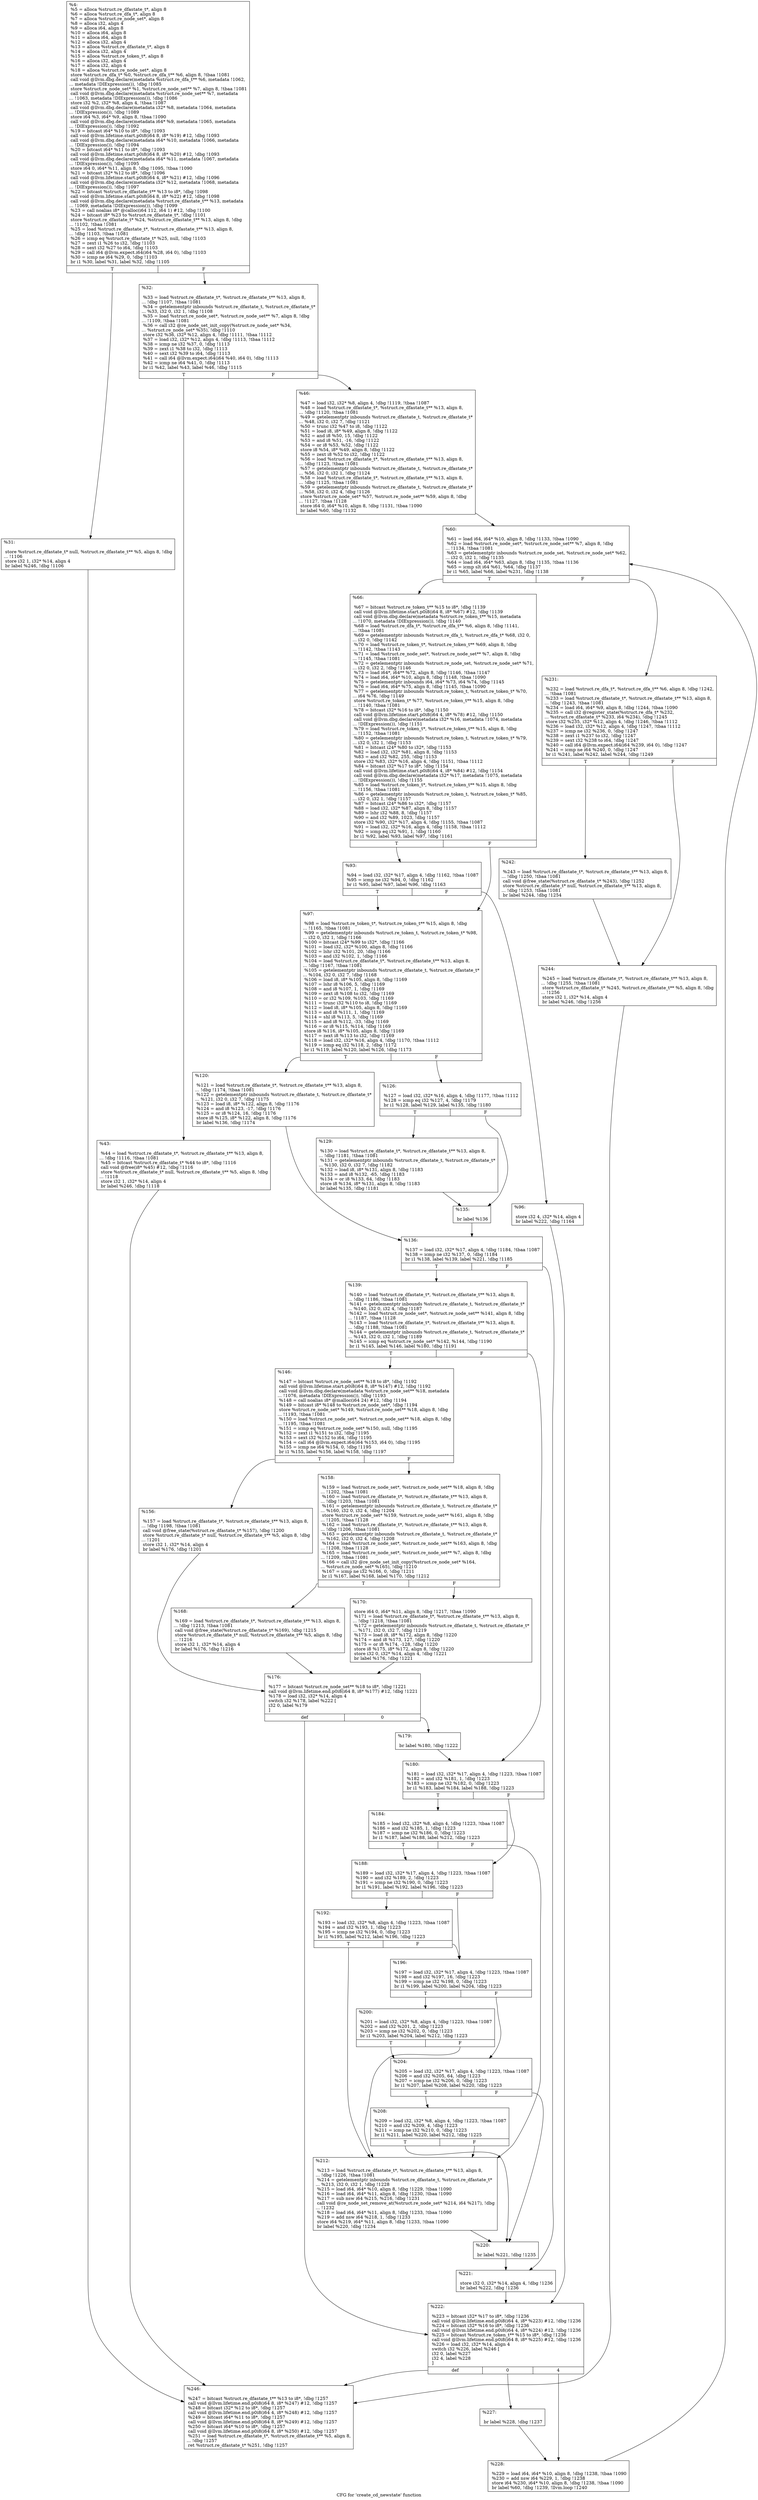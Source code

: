 digraph "CFG for 'create_cd_newstate' function" {
	label="CFG for 'create_cd_newstate' function";

	Node0xb0e470 [shape=record,label="{%4:\l  %5 = alloca %struct.re_dfastate_t*, align 8\l  %6 = alloca %struct.re_dfa_t*, align 8\l  %7 = alloca %struct.re_node_set*, align 8\l  %8 = alloca i32, align 4\l  %9 = alloca i64, align 8\l  %10 = alloca i64, align 8\l  %11 = alloca i64, align 8\l  %12 = alloca i32, align 4\l  %13 = alloca %struct.re_dfastate_t*, align 8\l  %14 = alloca i32, align 4\l  %15 = alloca %struct.re_token_t*, align 8\l  %16 = alloca i32, align 4\l  %17 = alloca i32, align 4\l  %18 = alloca %struct.re_node_set*, align 8\l  store %struct.re_dfa_t* %0, %struct.re_dfa_t** %6, align 8, !tbaa !1081\l  call void @llvm.dbg.declare(metadata %struct.re_dfa_t** %6, metadata !1062,\l... metadata !DIExpression()), !dbg !1085\l  store %struct.re_node_set* %1, %struct.re_node_set** %7, align 8, !tbaa !1081\l  call void @llvm.dbg.declare(metadata %struct.re_node_set** %7, metadata\l... !1063, metadata !DIExpression()), !dbg !1086\l  store i32 %2, i32* %8, align 4, !tbaa !1087\l  call void @llvm.dbg.declare(metadata i32* %8, metadata !1064, metadata\l... !DIExpression()), !dbg !1089\l  store i64 %3, i64* %9, align 8, !tbaa !1090\l  call void @llvm.dbg.declare(metadata i64* %9, metadata !1065, metadata\l... !DIExpression()), !dbg !1092\l  %19 = bitcast i64* %10 to i8*, !dbg !1093\l  call void @llvm.lifetime.start.p0i8(i64 8, i8* %19) #12, !dbg !1093\l  call void @llvm.dbg.declare(metadata i64* %10, metadata !1066, metadata\l... !DIExpression()), !dbg !1094\l  %20 = bitcast i64* %11 to i8*, !dbg !1093\l  call void @llvm.lifetime.start.p0i8(i64 8, i8* %20) #12, !dbg !1093\l  call void @llvm.dbg.declare(metadata i64* %11, metadata !1067, metadata\l... !DIExpression()), !dbg !1095\l  store i64 0, i64* %11, align 8, !dbg !1095, !tbaa !1090\l  %21 = bitcast i32* %12 to i8*, !dbg !1096\l  call void @llvm.lifetime.start.p0i8(i64 4, i8* %21) #12, !dbg !1096\l  call void @llvm.dbg.declare(metadata i32* %12, metadata !1068, metadata\l... !DIExpression()), !dbg !1097\l  %22 = bitcast %struct.re_dfastate_t** %13 to i8*, !dbg !1098\l  call void @llvm.lifetime.start.p0i8(i64 8, i8* %22) #12, !dbg !1098\l  call void @llvm.dbg.declare(metadata %struct.re_dfastate_t** %13, metadata\l... !1069, metadata !DIExpression()), !dbg !1099\l  %23 = call noalias i8* @calloc(i64 112, i64 1) #12, !dbg !1100\l  %24 = bitcast i8* %23 to %struct.re_dfastate_t*, !dbg !1101\l  store %struct.re_dfastate_t* %24, %struct.re_dfastate_t** %13, align 8, !dbg\l... !1102, !tbaa !1081\l  %25 = load %struct.re_dfastate_t*, %struct.re_dfastate_t** %13, align 8,\l... !dbg !1103, !tbaa !1081\l  %26 = icmp eq %struct.re_dfastate_t* %25, null, !dbg !1103\l  %27 = zext i1 %26 to i32, !dbg !1103\l  %28 = sext i32 %27 to i64, !dbg !1103\l  %29 = call i64 @llvm.expect.i64(i64 %28, i64 0), !dbg !1103\l  %30 = icmp ne i64 %29, 0, !dbg !1103\l  br i1 %30, label %31, label %32, !dbg !1105\l|{<s0>T|<s1>F}}"];
	Node0xb0e470:s0 -> Node0xb11010;
	Node0xb0e470:s1 -> Node0xb11060;
	Node0xb11010 [shape=record,label="{%31:\l\l  store %struct.re_dfastate_t* null, %struct.re_dfastate_t** %5, align 8, !dbg\l... !1106\l  store i32 1, i32* %14, align 4\l  br label %246, !dbg !1106\l}"];
	Node0xb11010 -> Node0xb11c40;
	Node0xb11060 [shape=record,label="{%32:\l\l  %33 = load %struct.re_dfastate_t*, %struct.re_dfastate_t** %13, align 8,\l... !dbg !1107, !tbaa !1081\l  %34 = getelementptr inbounds %struct.re_dfastate_t, %struct.re_dfastate_t*\l... %33, i32 0, i32 1, !dbg !1108\l  %35 = load %struct.re_node_set*, %struct.re_node_set** %7, align 8, !dbg\l... !1109, !tbaa !1081\l  %36 = call i32 @re_node_set_init_copy(%struct.re_node_set* %34,\l... %struct.re_node_set* %35), !dbg !1110\l  store i32 %36, i32* %12, align 4, !dbg !1111, !tbaa !1112\l  %37 = load i32, i32* %12, align 4, !dbg !1113, !tbaa !1112\l  %38 = icmp ne i32 %37, 0, !dbg !1113\l  %39 = zext i1 %38 to i32, !dbg !1113\l  %40 = sext i32 %39 to i64, !dbg !1113\l  %41 = call i64 @llvm.expect.i64(i64 %40, i64 0), !dbg !1113\l  %42 = icmp ne i64 %41, 0, !dbg !1113\l  br i1 %42, label %43, label %46, !dbg !1115\l|{<s0>T|<s1>F}}"];
	Node0xb11060:s0 -> Node0xb110b0;
	Node0xb11060:s1 -> Node0xb11100;
	Node0xb110b0 [shape=record,label="{%43:\l\l  %44 = load %struct.re_dfastate_t*, %struct.re_dfastate_t** %13, align 8,\l... !dbg !1116, !tbaa !1081\l  %45 = bitcast %struct.re_dfastate_t* %44 to i8*, !dbg !1116\l  call void @free(i8* %45) #12, !dbg !1116\l  store %struct.re_dfastate_t* null, %struct.re_dfastate_t** %5, align 8, !dbg\l... !1118\l  store i32 1, i32* %14, align 4\l  br label %246, !dbg !1118\l}"];
	Node0xb110b0 -> Node0xb11c40;
	Node0xb11100 [shape=record,label="{%46:\l\l  %47 = load i32, i32* %8, align 4, !dbg !1119, !tbaa !1087\l  %48 = load %struct.re_dfastate_t*, %struct.re_dfastate_t** %13, align 8,\l... !dbg !1120, !tbaa !1081\l  %49 = getelementptr inbounds %struct.re_dfastate_t, %struct.re_dfastate_t*\l... %48, i32 0, i32 7, !dbg !1121\l  %50 = trunc i32 %47 to i8, !dbg !1122\l  %51 = load i8, i8* %49, align 8, !dbg !1122\l  %52 = and i8 %50, 15, !dbg !1122\l  %53 = and i8 %51, -16, !dbg !1122\l  %54 = or i8 %53, %52, !dbg !1122\l  store i8 %54, i8* %49, align 8, !dbg !1122\l  %55 = zext i8 %52 to i32, !dbg !1122\l  %56 = load %struct.re_dfastate_t*, %struct.re_dfastate_t** %13, align 8,\l... !dbg !1123, !tbaa !1081\l  %57 = getelementptr inbounds %struct.re_dfastate_t, %struct.re_dfastate_t*\l... %56, i32 0, i32 1, !dbg !1124\l  %58 = load %struct.re_dfastate_t*, %struct.re_dfastate_t** %13, align 8,\l... !dbg !1125, !tbaa !1081\l  %59 = getelementptr inbounds %struct.re_dfastate_t, %struct.re_dfastate_t*\l... %58, i32 0, i32 4, !dbg !1126\l  store %struct.re_node_set* %57, %struct.re_node_set** %59, align 8, !dbg\l... !1127, !tbaa !1128\l  store i64 0, i64* %10, align 8, !dbg !1131, !tbaa !1090\l  br label %60, !dbg !1132\l}"];
	Node0xb11100 -> Node0xb11150;
	Node0xb11150 [shape=record,label="{%60:\l\l  %61 = load i64, i64* %10, align 8, !dbg !1133, !tbaa !1090\l  %62 = load %struct.re_node_set*, %struct.re_node_set** %7, align 8, !dbg\l... !1134, !tbaa !1081\l  %63 = getelementptr inbounds %struct.re_node_set, %struct.re_node_set* %62,\l... i32 0, i32 1, !dbg !1135\l  %64 = load i64, i64* %63, align 8, !dbg !1135, !tbaa !1136\l  %65 = icmp slt i64 %61, %64, !dbg !1137\l  br i1 %65, label %66, label %231, !dbg !1138\l|{<s0>T|<s1>F}}"];
	Node0xb11150:s0 -> Node0xb111a0;
	Node0xb11150:s1 -> Node0xb11b50;
	Node0xb111a0 [shape=record,label="{%66:\l\l  %67 = bitcast %struct.re_token_t** %15 to i8*, !dbg !1139\l  call void @llvm.lifetime.start.p0i8(i64 8, i8* %67) #12, !dbg !1139\l  call void @llvm.dbg.declare(metadata %struct.re_token_t** %15, metadata\l... !1070, metadata !DIExpression()), !dbg !1140\l  %68 = load %struct.re_dfa_t*, %struct.re_dfa_t** %6, align 8, !dbg !1141,\l... !tbaa !1081\l  %69 = getelementptr inbounds %struct.re_dfa_t, %struct.re_dfa_t* %68, i32 0,\l... i32 0, !dbg !1142\l  %70 = load %struct.re_token_t*, %struct.re_token_t** %69, align 8, !dbg\l... !1142, !tbaa !1143\l  %71 = load %struct.re_node_set*, %struct.re_node_set** %7, align 8, !dbg\l... !1145, !tbaa !1081\l  %72 = getelementptr inbounds %struct.re_node_set, %struct.re_node_set* %71,\l... i32 0, i32 2, !dbg !1146\l  %73 = load i64*, i64** %72, align 8, !dbg !1146, !tbaa !1147\l  %74 = load i64, i64* %10, align 8, !dbg !1148, !tbaa !1090\l  %75 = getelementptr inbounds i64, i64* %73, i64 %74, !dbg !1145\l  %76 = load i64, i64* %75, align 8, !dbg !1145, !tbaa !1090\l  %77 = getelementptr inbounds %struct.re_token_t, %struct.re_token_t* %70,\l... i64 %76, !dbg !1149\l  store %struct.re_token_t* %77, %struct.re_token_t** %15, align 8, !dbg\l... !1140, !tbaa !1081\l  %78 = bitcast i32* %16 to i8*, !dbg !1150\l  call void @llvm.lifetime.start.p0i8(i64 4, i8* %78) #12, !dbg !1150\l  call void @llvm.dbg.declare(metadata i32* %16, metadata !1074, metadata\l... !DIExpression()), !dbg !1151\l  %79 = load %struct.re_token_t*, %struct.re_token_t** %15, align 8, !dbg\l... !1152, !tbaa !1081\l  %80 = getelementptr inbounds %struct.re_token_t, %struct.re_token_t* %79,\l... i32 0, i32 1, !dbg !1153\l  %81 = bitcast i24* %80 to i32*, !dbg !1153\l  %82 = load i32, i32* %81, align 8, !dbg !1153\l  %83 = and i32 %82, 255, !dbg !1153\l  store i32 %83, i32* %16, align 4, !dbg !1151, !tbaa !1112\l  %84 = bitcast i32* %17 to i8*, !dbg !1154\l  call void @llvm.lifetime.start.p0i8(i64 4, i8* %84) #12, !dbg !1154\l  call void @llvm.dbg.declare(metadata i32* %17, metadata !1075, metadata\l... !DIExpression()), !dbg !1155\l  %85 = load %struct.re_token_t*, %struct.re_token_t** %15, align 8, !dbg\l... !1156, !tbaa !1081\l  %86 = getelementptr inbounds %struct.re_token_t, %struct.re_token_t* %85,\l... i32 0, i32 1, !dbg !1157\l  %87 = bitcast i24* %86 to i32*, !dbg !1157\l  %88 = load i32, i32* %87, align 8, !dbg !1157\l  %89 = lshr i32 %88, 8, !dbg !1157\l  %90 = and i32 %89, 1023, !dbg !1157\l  store i32 %90, i32* %17, align 4, !dbg !1155, !tbaa !1087\l  %91 = load i32, i32* %16, align 4, !dbg !1158, !tbaa !1112\l  %92 = icmp eq i32 %91, 1, !dbg !1160\l  br i1 %92, label %93, label %97, !dbg !1161\l|{<s0>T|<s1>F}}"];
	Node0xb111a0:s0 -> Node0xb111f0;
	Node0xb111a0:s1 -> Node0xb11290;
	Node0xb111f0 [shape=record,label="{%93:\l\l  %94 = load i32, i32* %17, align 4, !dbg !1162, !tbaa !1087\l  %95 = icmp ne i32 %94, 0, !dbg !1162\l  br i1 %95, label %97, label %96, !dbg !1163\l|{<s0>T|<s1>F}}"];
	Node0xb111f0:s0 -> Node0xb11290;
	Node0xb111f0:s1 -> Node0xb11240;
	Node0xb11240 [shape=record,label="{%96:\l\l  store i32 4, i32* %14, align 4\l  br label %222, !dbg !1164\l}"];
	Node0xb11240 -> Node0xb11a60;
	Node0xb11290 [shape=record,label="{%97:\l\l  %98 = load %struct.re_token_t*, %struct.re_token_t** %15, align 8, !dbg\l... !1165, !tbaa !1081\l  %99 = getelementptr inbounds %struct.re_token_t, %struct.re_token_t* %98,\l... i32 0, i32 1, !dbg !1166\l  %100 = bitcast i24* %99 to i32*, !dbg !1166\l  %101 = load i32, i32* %100, align 8, !dbg !1166\l  %102 = lshr i32 %101, 20, !dbg !1166\l  %103 = and i32 %102, 1, !dbg !1166\l  %104 = load %struct.re_dfastate_t*, %struct.re_dfastate_t** %13, align 8,\l... !dbg !1167, !tbaa !1081\l  %105 = getelementptr inbounds %struct.re_dfastate_t, %struct.re_dfastate_t*\l... %104, i32 0, i32 7, !dbg !1168\l  %106 = load i8, i8* %105, align 8, !dbg !1169\l  %107 = lshr i8 %106, 5, !dbg !1169\l  %108 = and i8 %107, 1, !dbg !1169\l  %109 = zext i8 %108 to i32, !dbg !1169\l  %110 = or i32 %109, %103, !dbg !1169\l  %111 = trunc i32 %110 to i8, !dbg !1169\l  %112 = load i8, i8* %105, align 8, !dbg !1169\l  %113 = and i8 %111, 1, !dbg !1169\l  %114 = shl i8 %113, 5, !dbg !1169\l  %115 = and i8 %112, -33, !dbg !1169\l  %116 = or i8 %115, %114, !dbg !1169\l  store i8 %116, i8* %105, align 8, !dbg !1169\l  %117 = zext i8 %113 to i32, !dbg !1169\l  %118 = load i32, i32* %16, align 4, !dbg !1170, !tbaa !1112\l  %119 = icmp eq i32 %118, 2, !dbg !1172\l  br i1 %119, label %120, label %126, !dbg !1173\l|{<s0>T|<s1>F}}"];
	Node0xb11290:s0 -> Node0xb112e0;
	Node0xb11290:s1 -> Node0xb11330;
	Node0xb112e0 [shape=record,label="{%120:\l\l  %121 = load %struct.re_dfastate_t*, %struct.re_dfastate_t** %13, align 8,\l... !dbg !1174, !tbaa !1081\l  %122 = getelementptr inbounds %struct.re_dfastate_t, %struct.re_dfastate_t*\l... %121, i32 0, i32 7, !dbg !1175\l  %123 = load i8, i8* %122, align 8, !dbg !1176\l  %124 = and i8 %123, -17, !dbg !1176\l  %125 = or i8 %124, 16, !dbg !1176\l  store i8 %125, i8* %122, align 8, !dbg !1176\l  br label %136, !dbg !1174\l}"];
	Node0xb112e0 -> Node0xb11420;
	Node0xb11330 [shape=record,label="{%126:\l\l  %127 = load i32, i32* %16, align 4, !dbg !1177, !tbaa !1112\l  %128 = icmp eq i32 %127, 4, !dbg !1179\l  br i1 %128, label %129, label %135, !dbg !1180\l|{<s0>T|<s1>F}}"];
	Node0xb11330:s0 -> Node0xb11380;
	Node0xb11330:s1 -> Node0xb113d0;
	Node0xb11380 [shape=record,label="{%129:\l\l  %130 = load %struct.re_dfastate_t*, %struct.re_dfastate_t** %13, align 8,\l... !dbg !1181, !tbaa !1081\l  %131 = getelementptr inbounds %struct.re_dfastate_t, %struct.re_dfastate_t*\l... %130, i32 0, i32 7, !dbg !1182\l  %132 = load i8, i8* %131, align 8, !dbg !1183\l  %133 = and i8 %132, -65, !dbg !1183\l  %134 = or i8 %133, 64, !dbg !1183\l  store i8 %134, i8* %131, align 8, !dbg !1183\l  br label %135, !dbg !1181\l}"];
	Node0xb11380 -> Node0xb113d0;
	Node0xb113d0 [shape=record,label="{%135:\l\l  br label %136\l}"];
	Node0xb113d0 -> Node0xb11420;
	Node0xb11420 [shape=record,label="{%136:\l\l  %137 = load i32, i32* %17, align 4, !dbg !1184, !tbaa !1087\l  %138 = icmp ne i32 %137, 0, !dbg !1184\l  br i1 %138, label %139, label %221, !dbg !1185\l|{<s0>T|<s1>F}}"];
	Node0xb11420:s0 -> Node0xb11470;
	Node0xb11420:s1 -> Node0xb11a10;
	Node0xb11470 [shape=record,label="{%139:\l\l  %140 = load %struct.re_dfastate_t*, %struct.re_dfastate_t** %13, align 8,\l... !dbg !1186, !tbaa !1081\l  %141 = getelementptr inbounds %struct.re_dfastate_t, %struct.re_dfastate_t*\l... %140, i32 0, i32 4, !dbg !1187\l  %142 = load %struct.re_node_set*, %struct.re_node_set** %141, align 8, !dbg\l... !1187, !tbaa !1128\l  %143 = load %struct.re_dfastate_t*, %struct.re_dfastate_t** %13, align 8,\l... !dbg !1188, !tbaa !1081\l  %144 = getelementptr inbounds %struct.re_dfastate_t, %struct.re_dfastate_t*\l... %143, i32 0, i32 1, !dbg !1189\l  %145 = icmp eq %struct.re_node_set* %142, %144, !dbg !1190\l  br i1 %145, label %146, label %180, !dbg !1191\l|{<s0>T|<s1>F}}"];
	Node0xb11470:s0 -> Node0xb114c0;
	Node0xb11470:s1 -> Node0xb116f0;
	Node0xb114c0 [shape=record,label="{%146:\l\l  %147 = bitcast %struct.re_node_set** %18 to i8*, !dbg !1192\l  call void @llvm.lifetime.start.p0i8(i64 8, i8* %147) #12, !dbg !1192\l  call void @llvm.dbg.declare(metadata %struct.re_node_set** %18, metadata\l... !1076, metadata !DIExpression()), !dbg !1193\l  %148 = call noalias i8* @malloc(i64 24) #12, !dbg !1194\l  %149 = bitcast i8* %148 to %struct.re_node_set*, !dbg !1194\l  store %struct.re_node_set* %149, %struct.re_node_set** %18, align 8, !dbg\l... !1193, !tbaa !1081\l  %150 = load %struct.re_node_set*, %struct.re_node_set** %18, align 8, !dbg\l... !1195, !tbaa !1081\l  %151 = icmp eq %struct.re_node_set* %150, null, !dbg !1195\l  %152 = zext i1 %151 to i32, !dbg !1195\l  %153 = sext i32 %152 to i64, !dbg !1195\l  %154 = call i64 @llvm.expect.i64(i64 %153, i64 0), !dbg !1195\l  %155 = icmp ne i64 %154, 0, !dbg !1195\l  br i1 %155, label %156, label %158, !dbg !1197\l|{<s0>T|<s1>F}}"];
	Node0xb114c0:s0 -> Node0xb11510;
	Node0xb114c0:s1 -> Node0xb11560;
	Node0xb11510 [shape=record,label="{%156:\l\l  %157 = load %struct.re_dfastate_t*, %struct.re_dfastate_t** %13, align 8,\l... !dbg !1198, !tbaa !1081\l  call void @free_state(%struct.re_dfastate_t* %157), !dbg !1200\l  store %struct.re_dfastate_t* null, %struct.re_dfastate_t** %5, align 8, !dbg\l... !1201\l  store i32 1, i32* %14, align 4\l  br label %176, !dbg !1201\l}"];
	Node0xb11510 -> Node0xb11650;
	Node0xb11560 [shape=record,label="{%158:\l\l  %159 = load %struct.re_node_set*, %struct.re_node_set** %18, align 8, !dbg\l... !1202, !tbaa !1081\l  %160 = load %struct.re_dfastate_t*, %struct.re_dfastate_t** %13, align 8,\l... !dbg !1203, !tbaa !1081\l  %161 = getelementptr inbounds %struct.re_dfastate_t, %struct.re_dfastate_t*\l... %160, i32 0, i32 4, !dbg !1204\l  store %struct.re_node_set* %159, %struct.re_node_set** %161, align 8, !dbg\l... !1205, !tbaa !1128\l  %162 = load %struct.re_dfastate_t*, %struct.re_dfastate_t** %13, align 8,\l... !dbg !1206, !tbaa !1081\l  %163 = getelementptr inbounds %struct.re_dfastate_t, %struct.re_dfastate_t*\l... %162, i32 0, i32 4, !dbg !1208\l  %164 = load %struct.re_node_set*, %struct.re_node_set** %163, align 8, !dbg\l... !1208, !tbaa !1128\l  %165 = load %struct.re_node_set*, %struct.re_node_set** %7, align 8, !dbg\l... !1209, !tbaa !1081\l  %166 = call i32 @re_node_set_init_copy(%struct.re_node_set* %164,\l... %struct.re_node_set* %165), !dbg !1210\l  %167 = icmp ne i32 %166, 0, !dbg !1211\l  br i1 %167, label %168, label %170, !dbg !1212\l|{<s0>T|<s1>F}}"];
	Node0xb11560:s0 -> Node0xb115b0;
	Node0xb11560:s1 -> Node0xb11600;
	Node0xb115b0 [shape=record,label="{%168:\l\l  %169 = load %struct.re_dfastate_t*, %struct.re_dfastate_t** %13, align 8,\l... !dbg !1213, !tbaa !1081\l  call void @free_state(%struct.re_dfastate_t* %169), !dbg !1215\l  store %struct.re_dfastate_t* null, %struct.re_dfastate_t** %5, align 8, !dbg\l... !1216\l  store i32 1, i32* %14, align 4\l  br label %176, !dbg !1216\l}"];
	Node0xb115b0 -> Node0xb11650;
	Node0xb11600 [shape=record,label="{%170:\l\l  store i64 0, i64* %11, align 8, !dbg !1217, !tbaa !1090\l  %171 = load %struct.re_dfastate_t*, %struct.re_dfastate_t** %13, align 8,\l... !dbg !1218, !tbaa !1081\l  %172 = getelementptr inbounds %struct.re_dfastate_t, %struct.re_dfastate_t*\l... %171, i32 0, i32 7, !dbg !1219\l  %173 = load i8, i8* %172, align 8, !dbg !1220\l  %174 = and i8 %173, 127, !dbg !1220\l  %175 = or i8 %174, -128, !dbg !1220\l  store i8 %175, i8* %172, align 8, !dbg !1220\l  store i32 0, i32* %14, align 4, !dbg !1221\l  br label %176, !dbg !1221\l}"];
	Node0xb11600 -> Node0xb11650;
	Node0xb11650 [shape=record,label="{%176:\l\l  %177 = bitcast %struct.re_node_set** %18 to i8*, !dbg !1221\l  call void @llvm.lifetime.end.p0i8(i64 8, i8* %177) #12, !dbg !1221\l  %178 = load i32, i32* %14, align 4\l  switch i32 %178, label %222 [\l    i32 0, label %179\l  ]\l|{<s0>def|<s1>0}}"];
	Node0xb11650:s0 -> Node0xb11a60;
	Node0xb11650:s1 -> Node0xb116a0;
	Node0xb116a0 [shape=record,label="{%179:\l\l  br label %180, !dbg !1222\l}"];
	Node0xb116a0 -> Node0xb116f0;
	Node0xb116f0 [shape=record,label="{%180:\l\l  %181 = load i32, i32* %17, align 4, !dbg !1223, !tbaa !1087\l  %182 = and i32 %181, 1, !dbg !1223\l  %183 = icmp ne i32 %182, 0, !dbg !1223\l  br i1 %183, label %184, label %188, !dbg !1223\l|{<s0>T|<s1>F}}"];
	Node0xb116f0:s0 -> Node0xb11740;
	Node0xb116f0:s1 -> Node0xb11790;
	Node0xb11740 [shape=record,label="{%184:\l\l  %185 = load i32, i32* %8, align 4, !dbg !1223, !tbaa !1087\l  %186 = and i32 %185, 1, !dbg !1223\l  %187 = icmp ne i32 %186, 0, !dbg !1223\l  br i1 %187, label %188, label %212, !dbg !1223\l|{<s0>T|<s1>F}}"];
	Node0xb11740:s0 -> Node0xb11790;
	Node0xb11740:s1 -> Node0xb11970;
	Node0xb11790 [shape=record,label="{%188:\l\l  %189 = load i32, i32* %17, align 4, !dbg !1223, !tbaa !1087\l  %190 = and i32 %189, 2, !dbg !1223\l  %191 = icmp ne i32 %190, 0, !dbg !1223\l  br i1 %191, label %192, label %196, !dbg !1223\l|{<s0>T|<s1>F}}"];
	Node0xb11790:s0 -> Node0xb117e0;
	Node0xb11790:s1 -> Node0xb11830;
	Node0xb117e0 [shape=record,label="{%192:\l\l  %193 = load i32, i32* %8, align 4, !dbg !1223, !tbaa !1087\l  %194 = and i32 %193, 1, !dbg !1223\l  %195 = icmp ne i32 %194, 0, !dbg !1223\l  br i1 %195, label %212, label %196, !dbg !1223\l|{<s0>T|<s1>F}}"];
	Node0xb117e0:s0 -> Node0xb11970;
	Node0xb117e0:s1 -> Node0xb11830;
	Node0xb11830 [shape=record,label="{%196:\l\l  %197 = load i32, i32* %17, align 4, !dbg !1223, !tbaa !1087\l  %198 = and i32 %197, 16, !dbg !1223\l  %199 = icmp ne i32 %198, 0, !dbg !1223\l  br i1 %199, label %200, label %204, !dbg !1223\l|{<s0>T|<s1>F}}"];
	Node0xb11830:s0 -> Node0xb11880;
	Node0xb11830:s1 -> Node0xb118d0;
	Node0xb11880 [shape=record,label="{%200:\l\l  %201 = load i32, i32* %8, align 4, !dbg !1223, !tbaa !1087\l  %202 = and i32 %201, 2, !dbg !1223\l  %203 = icmp ne i32 %202, 0, !dbg !1223\l  br i1 %203, label %204, label %212, !dbg !1223\l|{<s0>T|<s1>F}}"];
	Node0xb11880:s0 -> Node0xb118d0;
	Node0xb11880:s1 -> Node0xb11970;
	Node0xb118d0 [shape=record,label="{%204:\l\l  %205 = load i32, i32* %17, align 4, !dbg !1223, !tbaa !1087\l  %206 = and i32 %205, 64, !dbg !1223\l  %207 = icmp ne i32 %206, 0, !dbg !1223\l  br i1 %207, label %208, label %220, !dbg !1223\l|{<s0>T|<s1>F}}"];
	Node0xb118d0:s0 -> Node0xb11920;
	Node0xb118d0:s1 -> Node0xb119c0;
	Node0xb11920 [shape=record,label="{%208:\l\l  %209 = load i32, i32* %8, align 4, !dbg !1223, !tbaa !1087\l  %210 = and i32 %209, 4, !dbg !1223\l  %211 = icmp ne i32 %210, 0, !dbg !1223\l  br i1 %211, label %220, label %212, !dbg !1225\l|{<s0>T|<s1>F}}"];
	Node0xb11920:s0 -> Node0xb119c0;
	Node0xb11920:s1 -> Node0xb11970;
	Node0xb11970 [shape=record,label="{%212:\l\l  %213 = load %struct.re_dfastate_t*, %struct.re_dfastate_t** %13, align 8,\l... !dbg !1226, !tbaa !1081\l  %214 = getelementptr inbounds %struct.re_dfastate_t, %struct.re_dfastate_t*\l... %213, i32 0, i32 1, !dbg !1228\l  %215 = load i64, i64* %10, align 8, !dbg !1229, !tbaa !1090\l  %216 = load i64, i64* %11, align 8, !dbg !1230, !tbaa !1090\l  %217 = sub nsw i64 %215, %216, !dbg !1231\l  call void @re_node_set_remove_at(%struct.re_node_set* %214, i64 %217), !dbg\l... !1232\l  %218 = load i64, i64* %11, align 8, !dbg !1233, !tbaa !1090\l  %219 = add nsw i64 %218, 1, !dbg !1233\l  store i64 %219, i64* %11, align 8, !dbg !1233, !tbaa !1090\l  br label %220, !dbg !1234\l}"];
	Node0xb11970 -> Node0xb119c0;
	Node0xb119c0 [shape=record,label="{%220:\l\l  br label %221, !dbg !1235\l}"];
	Node0xb119c0 -> Node0xb11a10;
	Node0xb11a10 [shape=record,label="{%221:\l\l  store i32 0, i32* %14, align 4, !dbg !1236\l  br label %222, !dbg !1236\l}"];
	Node0xb11a10 -> Node0xb11a60;
	Node0xb11a60 [shape=record,label="{%222:\l\l  %223 = bitcast i32* %17 to i8*, !dbg !1236\l  call void @llvm.lifetime.end.p0i8(i64 4, i8* %223) #12, !dbg !1236\l  %224 = bitcast i32* %16 to i8*, !dbg !1236\l  call void @llvm.lifetime.end.p0i8(i64 4, i8* %224) #12, !dbg !1236\l  %225 = bitcast %struct.re_token_t** %15 to i8*, !dbg !1236\l  call void @llvm.lifetime.end.p0i8(i64 8, i8* %225) #12, !dbg !1236\l  %226 = load i32, i32* %14, align 4\l  switch i32 %226, label %246 [\l    i32 0, label %227\l    i32 4, label %228\l  ]\l|{<s0>def|<s1>0|<s2>4}}"];
	Node0xb11a60:s0 -> Node0xb11c40;
	Node0xb11a60:s1 -> Node0xb11ab0;
	Node0xb11a60:s2 -> Node0xb11b00;
	Node0xb11ab0 [shape=record,label="{%227:\l\l  br label %228, !dbg !1237\l}"];
	Node0xb11ab0 -> Node0xb11b00;
	Node0xb11b00 [shape=record,label="{%228:\l\l  %229 = load i64, i64* %10, align 8, !dbg !1238, !tbaa !1090\l  %230 = add nsw i64 %229, 1, !dbg !1238\l  store i64 %230, i64* %10, align 8, !dbg !1238, !tbaa !1090\l  br label %60, !dbg !1239, !llvm.loop !1240\l}"];
	Node0xb11b00 -> Node0xb11150;
	Node0xb11b50 [shape=record,label="{%231:\l\l  %232 = load %struct.re_dfa_t*, %struct.re_dfa_t** %6, align 8, !dbg !1242,\l... !tbaa !1081\l  %233 = load %struct.re_dfastate_t*, %struct.re_dfastate_t** %13, align 8,\l... !dbg !1243, !tbaa !1081\l  %234 = load i64, i64* %9, align 8, !dbg !1244, !tbaa !1090\l  %235 = call i32 @register_state(%struct.re_dfa_t* %232,\l... %struct.re_dfastate_t* %233, i64 %234), !dbg !1245\l  store i32 %235, i32* %12, align 4, !dbg !1246, !tbaa !1112\l  %236 = load i32, i32* %12, align 4, !dbg !1247, !tbaa !1112\l  %237 = icmp ne i32 %236, 0, !dbg !1247\l  %238 = zext i1 %237 to i32, !dbg !1247\l  %239 = sext i32 %238 to i64, !dbg !1247\l  %240 = call i64 @llvm.expect.i64(i64 %239, i64 0), !dbg !1247\l  %241 = icmp ne i64 %240, 0, !dbg !1247\l  br i1 %241, label %242, label %244, !dbg !1249\l|{<s0>T|<s1>F}}"];
	Node0xb11b50:s0 -> Node0xb11ba0;
	Node0xb11b50:s1 -> Node0xb11bf0;
	Node0xb11ba0 [shape=record,label="{%242:\l\l  %243 = load %struct.re_dfastate_t*, %struct.re_dfastate_t** %13, align 8,\l... !dbg !1250, !tbaa !1081\l  call void @free_state(%struct.re_dfastate_t* %243), !dbg !1252\l  store %struct.re_dfastate_t* null, %struct.re_dfastate_t** %13, align 8,\l... !dbg !1253, !tbaa !1081\l  br label %244, !dbg !1254\l}"];
	Node0xb11ba0 -> Node0xb11bf0;
	Node0xb11bf0 [shape=record,label="{%244:\l\l  %245 = load %struct.re_dfastate_t*, %struct.re_dfastate_t** %13, align 8,\l... !dbg !1255, !tbaa !1081\l  store %struct.re_dfastate_t* %245, %struct.re_dfastate_t** %5, align 8, !dbg\l... !1256\l  store i32 1, i32* %14, align 4\l  br label %246, !dbg !1256\l}"];
	Node0xb11bf0 -> Node0xb11c40;
	Node0xb11c40 [shape=record,label="{%246:\l\l  %247 = bitcast %struct.re_dfastate_t** %13 to i8*, !dbg !1257\l  call void @llvm.lifetime.end.p0i8(i64 8, i8* %247) #12, !dbg !1257\l  %248 = bitcast i32* %12 to i8*, !dbg !1257\l  call void @llvm.lifetime.end.p0i8(i64 4, i8* %248) #12, !dbg !1257\l  %249 = bitcast i64* %11 to i8*, !dbg !1257\l  call void @llvm.lifetime.end.p0i8(i64 8, i8* %249) #12, !dbg !1257\l  %250 = bitcast i64* %10 to i8*, !dbg !1257\l  call void @llvm.lifetime.end.p0i8(i64 8, i8* %250) #12, !dbg !1257\l  %251 = load %struct.re_dfastate_t*, %struct.re_dfastate_t** %5, align 8,\l... !dbg !1257\l  ret %struct.re_dfastate_t* %251, !dbg !1257\l}"];
}
